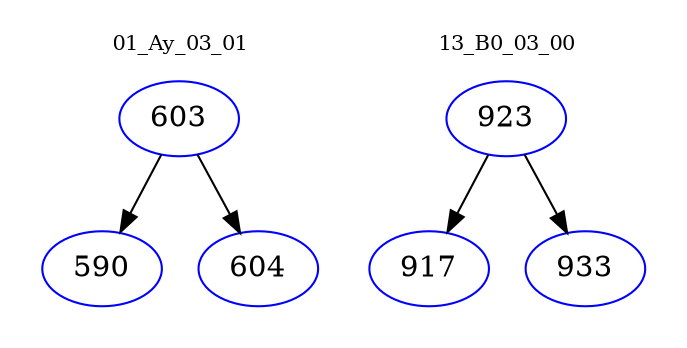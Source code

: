 digraph{
subgraph cluster_0 {
color = white
label = "01_Ay_03_01";
fontsize=10;
T0_603 [label="603", color="blue"]
T0_603 -> T0_590 [color="black"]
T0_590 [label="590", color="blue"]
T0_603 -> T0_604 [color="black"]
T0_604 [label="604", color="blue"]
}
subgraph cluster_1 {
color = white
label = "13_B0_03_00";
fontsize=10;
T1_923 [label="923", color="blue"]
T1_923 -> T1_917 [color="black"]
T1_917 [label="917", color="blue"]
T1_923 -> T1_933 [color="black"]
T1_933 [label="933", color="blue"]
}
}
